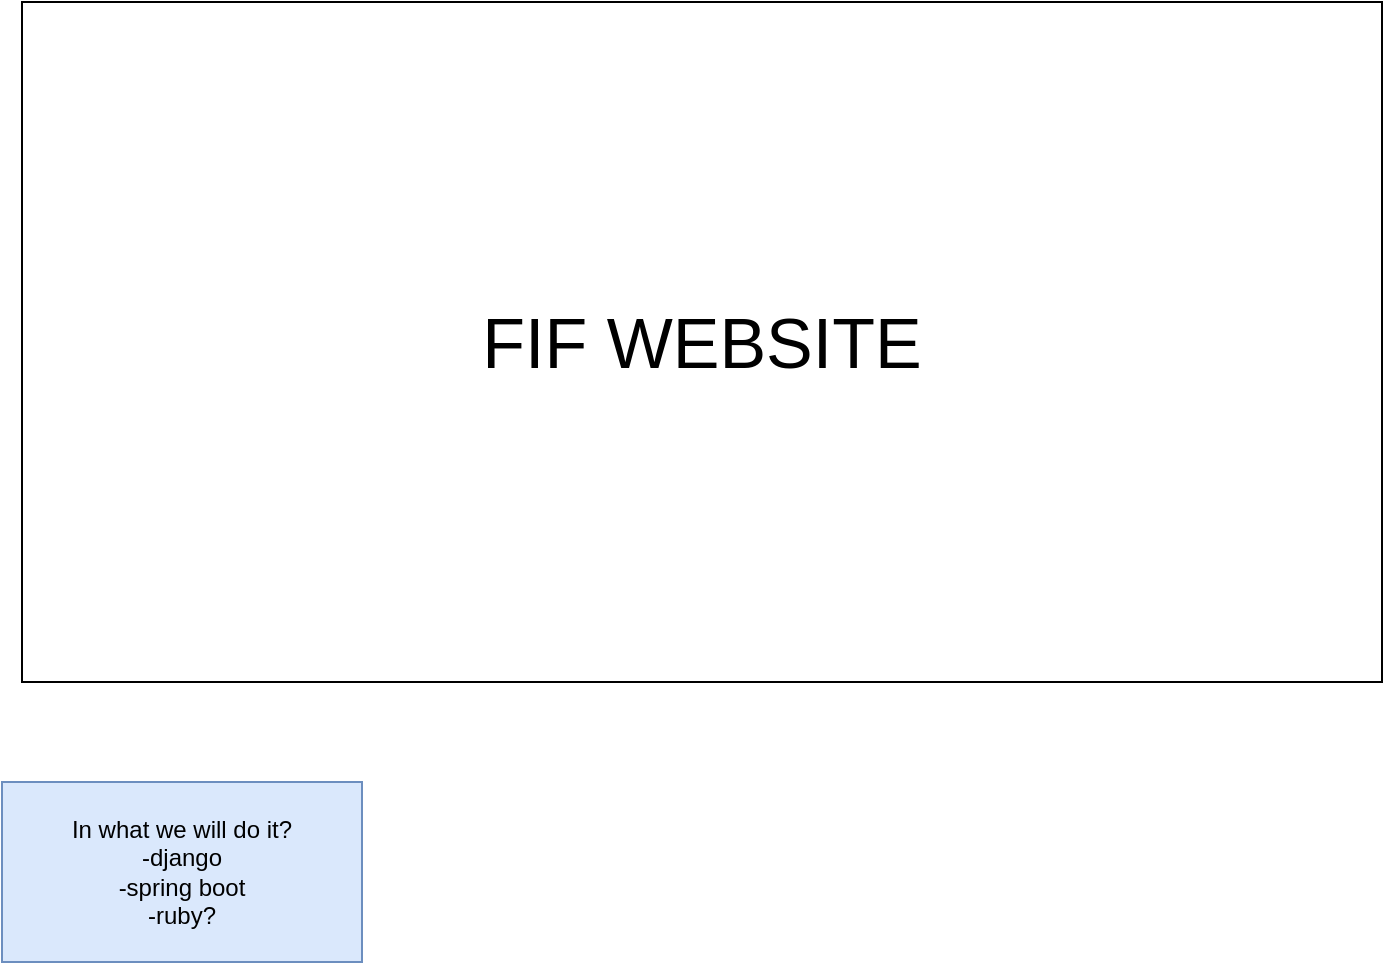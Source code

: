 <mxfile version="24.7.16">
  <diagram name="Page-1" id="sYMiPiu-Is_nX6wwwRNu">
    <mxGraphModel dx="1103" dy="5227" grid="1" gridSize="10" guides="1" tooltips="1" connect="1" arrows="1" fold="1" page="1" pageScale="1" pageWidth="3300" pageHeight="4681" math="0" shadow="0">
      <root>
        <mxCell id="0" />
        <mxCell id="1" parent="0" />
        <mxCell id="ukTQ_eI5RrCxZxxaiQbG-1" value="&lt;font style=&quot;font-size: 35px;&quot;&gt;FIF WEBSITE&lt;/font&gt;" style="rounded=0;whiteSpace=wrap;html=1;" vertex="1" parent="1">
          <mxGeometry x="1360" y="-20" width="680" height="340" as="geometry" />
        </mxCell>
        <mxCell id="ukTQ_eI5RrCxZxxaiQbG-2" value="&lt;div&gt;In what we will do it?&lt;/div&gt;&lt;div&gt;-django&lt;/div&gt;&lt;div&gt;-spring boot&lt;/div&gt;&lt;div&gt;-ruby?&lt;br&gt;&lt;/div&gt;" style="rounded=0;whiteSpace=wrap;html=1;fillColor=#dae8fc;strokeColor=#6c8ebf;" vertex="1" parent="1">
          <mxGeometry x="1350" y="370" width="180" height="90" as="geometry" />
        </mxCell>
      </root>
    </mxGraphModel>
  </diagram>
</mxfile>

